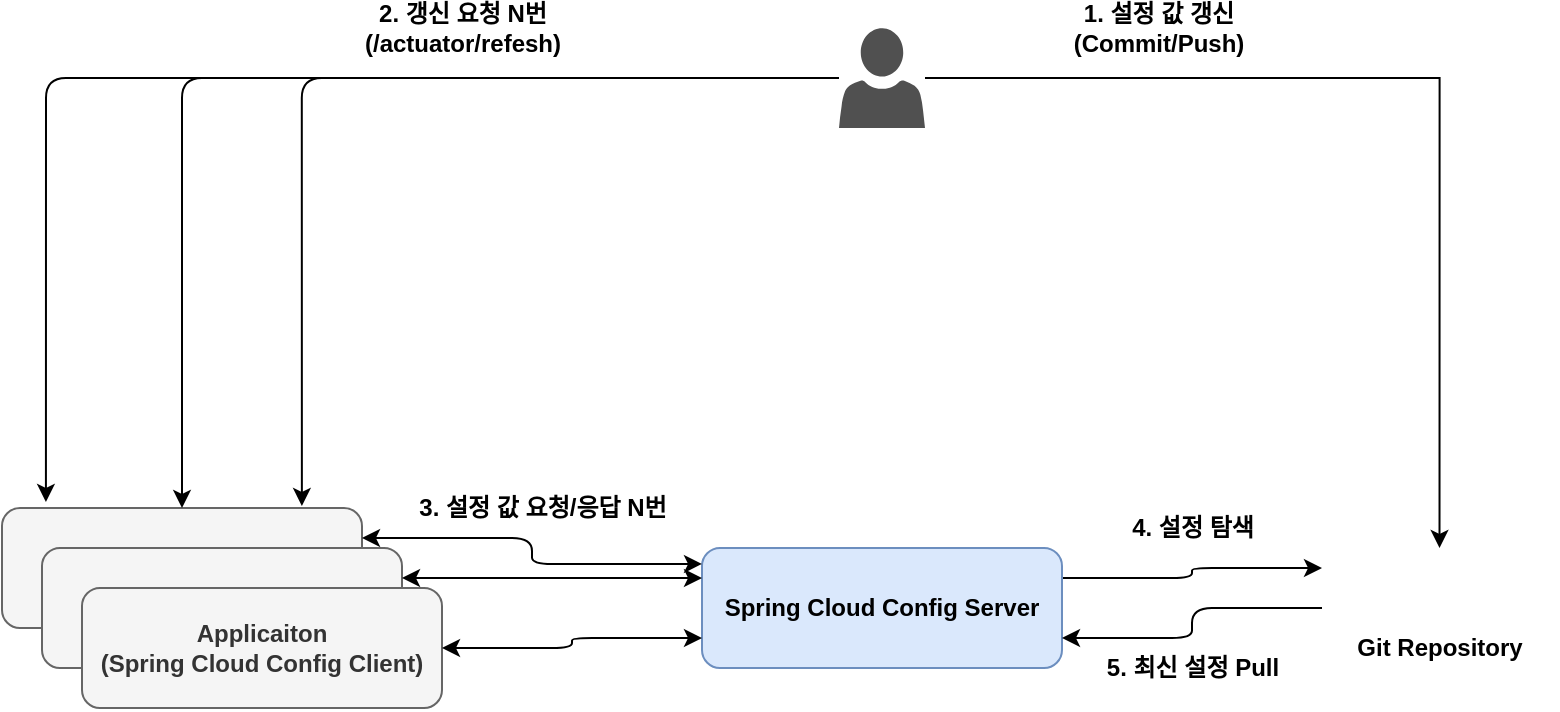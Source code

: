 <mxfile version="14.9.2" type="github">
  <diagram id="z3gh77jGO4xXiB-XP6Hk" name="Page-1">
    <mxGraphModel dx="1274" dy="752" grid="1" gridSize="10" guides="1" tooltips="1" connect="1" arrows="1" fold="1" page="1" pageScale="1" pageWidth="827" pageHeight="1169" math="0" shadow="0">
      <root>
        <mxCell id="0" />
        <mxCell id="1" parent="0" />
        <mxCell id="ENWBabSdbnt1WeymbpNv-35" value="" style="group" vertex="1" connectable="0" parent="1">
          <mxGeometry x="-60" y="110" width="777.52" height="340" as="geometry" />
        </mxCell>
        <mxCell id="ENWBabSdbnt1WeymbpNv-3" value="" style="group" vertex="1" connectable="0" parent="ENWBabSdbnt1WeymbpNv-35">
          <mxGeometry x="660" y="260" width="117.52" height="60" as="geometry" />
        </mxCell>
        <mxCell id="ENWBabSdbnt1WeymbpNv-1" value="" style="shape=image;imageAspect=0;aspect=fixed;verticalLabelPosition=bottom;verticalAlign=top;image=https://git-scm.com/images/logos/2color-lightbg@2x.png;" vertex="1" parent="ENWBabSdbnt1WeymbpNv-3">
          <mxGeometry width="117.52" height="40" as="geometry" />
        </mxCell>
        <mxCell id="ENWBabSdbnt1WeymbpNv-2" value="&lt;b&gt;Git Repository&lt;/b&gt;" style="text;html=1;strokeColor=none;fillColor=none;align=center;verticalAlign=middle;whiteSpace=wrap;rounded=0;" vertex="1" parent="ENWBabSdbnt1WeymbpNv-3">
          <mxGeometry x="13.76" y="40" width="90" height="20" as="geometry" />
        </mxCell>
        <mxCell id="ENWBabSdbnt1WeymbpNv-18" style="edgeStyle=orthogonalEdgeStyle;rounded=0;orthogonalLoop=1;jettySize=auto;html=1;entryX=0.5;entryY=0;entryDx=0;entryDy=0;" edge="1" parent="ENWBabSdbnt1WeymbpNv-35" source="ENWBabSdbnt1WeymbpNv-5" target="ENWBabSdbnt1WeymbpNv-1">
          <mxGeometry relative="1" as="geometry" />
        </mxCell>
        <mxCell id="ENWBabSdbnt1WeymbpNv-23" value="&lt;b&gt;&lt;font style=&quot;font-size: 12px&quot;&gt;1. 설정 값 갱신&lt;br&gt;(Commit/Push)&lt;/font&gt;&lt;/b&gt;" style="edgeLabel;html=1;align=center;verticalAlign=middle;resizable=0;points=[];" vertex="1" connectable="0" parent="ENWBabSdbnt1WeymbpNv-18">
          <mxGeometry x="-0.527" y="2" relative="1" as="geometry">
            <mxPoint y="-23" as="offset" />
          </mxGeometry>
        </mxCell>
        <mxCell id="ENWBabSdbnt1WeymbpNv-5" value="" style="pointerEvents=1;shadow=0;dashed=0;html=1;strokeColor=none;labelPosition=center;verticalLabelPosition=bottom;verticalAlign=top;align=center;fillColor=#505050;shape=mxgraph.mscae.intune.account_portal" vertex="1" parent="ENWBabSdbnt1WeymbpNv-35">
          <mxGeometry x="418.5" width="43" height="50" as="geometry" />
        </mxCell>
        <mxCell id="ENWBabSdbnt1WeymbpNv-20" style="edgeStyle=orthogonalEdgeStyle;rounded=1;orthogonalLoop=1;jettySize=auto;html=1;exitX=1;exitY=0.25;exitDx=0;exitDy=0;entryX=0;entryY=0.25;entryDx=0;entryDy=0;" edge="1" parent="ENWBabSdbnt1WeymbpNv-35" source="ENWBabSdbnt1WeymbpNv-15" target="ENWBabSdbnt1WeymbpNv-1">
          <mxGeometry relative="1" as="geometry" />
        </mxCell>
        <mxCell id="ENWBabSdbnt1WeymbpNv-15" value="&lt;b&gt;Spring Cloud Config Server&lt;/b&gt;" style="rounded=1;whiteSpace=wrap;html=1;fillColor=#dae8fc;strokeColor=#6c8ebf;" vertex="1" parent="ENWBabSdbnt1WeymbpNv-35">
          <mxGeometry x="350" y="260" width="180" height="60" as="geometry" />
        </mxCell>
        <mxCell id="ENWBabSdbnt1WeymbpNv-16" value="" style="group;" vertex="1" connectable="0" parent="ENWBabSdbnt1WeymbpNv-35">
          <mxGeometry y="240" width="220" height="100" as="geometry" />
        </mxCell>
        <mxCell id="ENWBabSdbnt1WeymbpNv-8" value="" style="rounded=1;whiteSpace=wrap;html=1;fillColor=#f5f5f5;strokeColor=#666666;fontColor=#333333;" vertex="1" parent="ENWBabSdbnt1WeymbpNv-16">
          <mxGeometry width="180" height="60" as="geometry" />
        </mxCell>
        <mxCell id="ENWBabSdbnt1WeymbpNv-9" value="" style="rounded=1;whiteSpace=wrap;html=1;fillColor=#f5f5f5;strokeColor=#666666;fontColor=#333333;" vertex="1" parent="ENWBabSdbnt1WeymbpNv-16">
          <mxGeometry x="20" y="20" width="180" height="60" as="geometry" />
        </mxCell>
        <mxCell id="ENWBabSdbnt1WeymbpNv-10" value="&lt;b&gt;Applicaiton&lt;br&gt;(Spring Cloud Config Client)&lt;/b&gt;" style="rounded=1;whiteSpace=wrap;html=1;fillColor=#f5f5f5;strokeColor=#666666;fontColor=#333333;" vertex="1" parent="ENWBabSdbnt1WeymbpNv-16">
          <mxGeometry x="40" y="40" width="180" height="60" as="geometry" />
        </mxCell>
        <mxCell id="ENWBabSdbnt1WeymbpNv-24" style="edgeStyle=orthogonalEdgeStyle;rounded=1;orthogonalLoop=1;jettySize=auto;html=1;entryX=0.122;entryY=-0.05;entryDx=0;entryDy=0;entryPerimeter=0;" edge="1" parent="ENWBabSdbnt1WeymbpNv-35" source="ENWBabSdbnt1WeymbpNv-5" target="ENWBabSdbnt1WeymbpNv-8">
          <mxGeometry relative="1" as="geometry" />
        </mxCell>
        <mxCell id="ENWBabSdbnt1WeymbpNv-25" style="edgeStyle=orthogonalEdgeStyle;rounded=1;orthogonalLoop=1;jettySize=auto;html=1;entryX=0.5;entryY=0;entryDx=0;entryDy=0;" edge="1" parent="ENWBabSdbnt1WeymbpNv-35" source="ENWBabSdbnt1WeymbpNv-5" target="ENWBabSdbnt1WeymbpNv-8">
          <mxGeometry relative="1" as="geometry" />
        </mxCell>
        <mxCell id="ENWBabSdbnt1WeymbpNv-22" style="edgeStyle=orthogonalEdgeStyle;rounded=1;orthogonalLoop=1;jettySize=auto;html=1;entryX=1;entryY=0.75;entryDx=0;entryDy=0;" edge="1" parent="ENWBabSdbnt1WeymbpNv-35" source="ENWBabSdbnt1WeymbpNv-1" target="ENWBabSdbnt1WeymbpNv-15">
          <mxGeometry relative="1" as="geometry">
            <Array as="points">
              <mxPoint x="595" y="290" />
              <mxPoint x="595" y="305" />
            </Array>
          </mxGeometry>
        </mxCell>
        <mxCell id="ENWBabSdbnt1WeymbpNv-29" style="edgeStyle=orthogonalEdgeStyle;rounded=1;orthogonalLoop=1;jettySize=auto;html=1;exitX=1;exitY=0.25;exitDx=0;exitDy=0;entryX=0;entryY=0.25;entryDx=0;entryDy=0;startArrow=classic;startFill=1;" edge="1" parent="ENWBabSdbnt1WeymbpNv-35" source="ENWBabSdbnt1WeymbpNv-9" target="ENWBabSdbnt1WeymbpNv-15">
          <mxGeometry relative="1" as="geometry" />
        </mxCell>
        <mxCell id="ENWBabSdbnt1WeymbpNv-26" style="edgeStyle=orthogonalEdgeStyle;rounded=1;orthogonalLoop=1;jettySize=auto;html=1;entryX=0.833;entryY=-0.017;entryDx=0;entryDy=0;entryPerimeter=0;" edge="1" parent="ENWBabSdbnt1WeymbpNv-35" source="ENWBabSdbnt1WeymbpNv-5" target="ENWBabSdbnt1WeymbpNv-8">
          <mxGeometry relative="1" as="geometry" />
        </mxCell>
        <mxCell id="ENWBabSdbnt1WeymbpNv-27" value="&lt;b&gt;&lt;font style=&quot;font-size: 12px&quot;&gt;2. 갱신 요청 N번&lt;br&gt;(/actuator/refesh)&lt;/font&gt;&lt;/b&gt;" style="edgeLabel;html=1;align=center;verticalAlign=middle;resizable=0;points=[];" vertex="1" connectable="0" parent="ENWBabSdbnt1WeymbpNv-26">
          <mxGeometry x="-0.123" y="2" relative="1" as="geometry">
            <mxPoint x="23" y="-27" as="offset" />
          </mxGeometry>
        </mxCell>
        <mxCell id="ENWBabSdbnt1WeymbpNv-30" style="edgeStyle=orthogonalEdgeStyle;rounded=1;orthogonalLoop=1;jettySize=auto;html=1;exitX=1;exitY=0.25;exitDx=0;exitDy=0;entryX=0;entryY=0.133;entryDx=0;entryDy=0;entryPerimeter=0;startArrow=classic;startFill=1;" edge="1" parent="ENWBabSdbnt1WeymbpNv-35" source="ENWBabSdbnt1WeymbpNv-8" target="ENWBabSdbnt1WeymbpNv-15">
          <mxGeometry relative="1" as="geometry" />
        </mxCell>
        <mxCell id="ENWBabSdbnt1WeymbpNv-32" value="&lt;b&gt;&lt;font style=&quot;font-size: 12px&quot;&gt;3. 설정 값 요청/응답 N번&lt;/font&gt;&lt;/b&gt;" style="edgeLabel;html=1;align=center;verticalAlign=middle;resizable=0;points=[];" vertex="1" connectable="0" parent="ENWBabSdbnt1WeymbpNv-30">
          <mxGeometry x="-0.202" y="4" relative="1" as="geometry">
            <mxPoint x="17" y="-11" as="offset" />
          </mxGeometry>
        </mxCell>
        <mxCell id="ENWBabSdbnt1WeymbpNv-28" style="rounded=1;orthogonalLoop=1;jettySize=auto;html=1;edgeStyle=orthogonalEdgeStyle;entryX=0;entryY=0.75;entryDx=0;entryDy=0;startArrow=classic;startFill=1;" edge="1" parent="ENWBabSdbnt1WeymbpNv-35" source="ENWBabSdbnt1WeymbpNv-10" target="ENWBabSdbnt1WeymbpNv-15">
          <mxGeometry relative="1" as="geometry" />
        </mxCell>
        <mxCell id="ENWBabSdbnt1WeymbpNv-33" value="&lt;b&gt;4. 설정 탐색&lt;/b&gt;" style="text;html=1;align=center;verticalAlign=middle;resizable=0;points=[];autosize=1;strokeColor=none;" vertex="1" parent="ENWBabSdbnt1WeymbpNv-35">
          <mxGeometry x="555" y="240" width="80" height="20" as="geometry" />
        </mxCell>
        <mxCell id="ENWBabSdbnt1WeymbpNv-34" value="&lt;b&gt;5. 최신 설정 Pull&lt;/b&gt;" style="text;html=1;align=center;verticalAlign=middle;resizable=0;points=[];autosize=1;strokeColor=none;" vertex="1" parent="ENWBabSdbnt1WeymbpNv-35">
          <mxGeometry x="540" y="310" width="110" height="20" as="geometry" />
        </mxCell>
      </root>
    </mxGraphModel>
  </diagram>
</mxfile>
